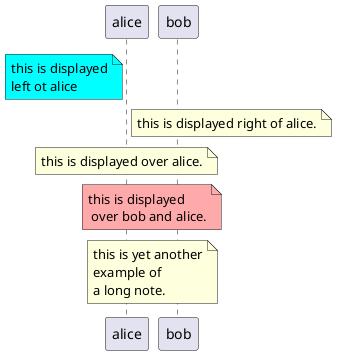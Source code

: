 @startuml
participant alice
participant bob
note left of alice #aqua
    this is displayed
    left ot alice
end note
note right of alice : this is displayed right of alice.
note over alice : this is displayed over alice.
note over alice, bob #FFAAAA : this is displayed\n over bob and alice.
note over bob, alice
    this is yet another
    example of
    a long note.
end note
@enduml
